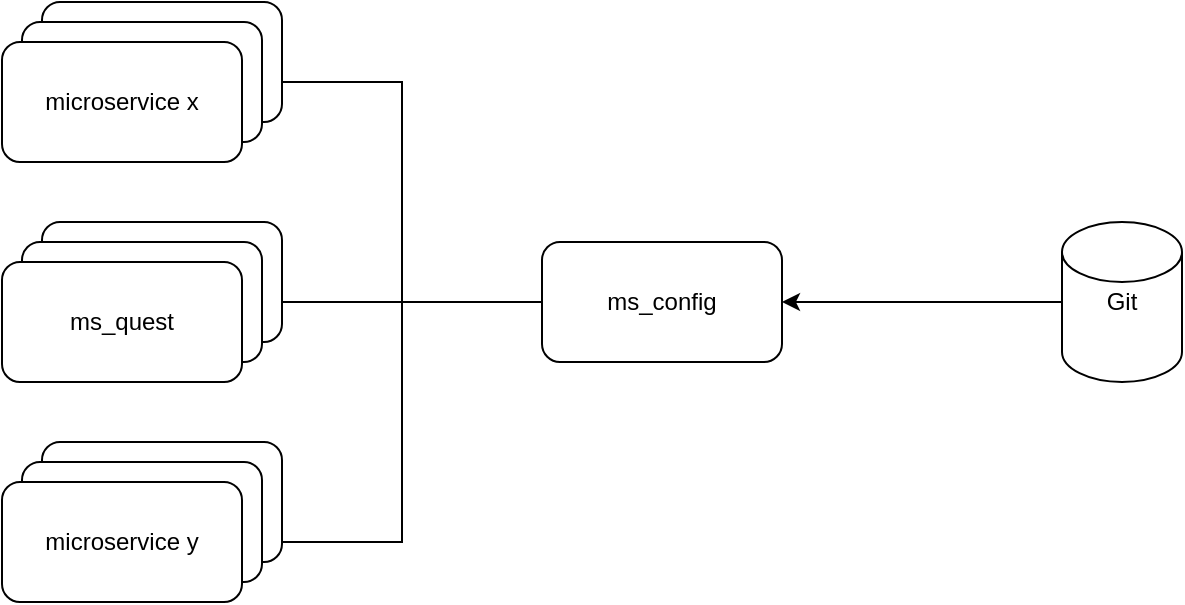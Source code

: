 <mxfile version="13.6.0" type="device"><diagram id="mZRDFsCKMPprF85v77FF" name="Page-1"><mxGraphModel dx="826" dy="1176" grid="1" gridSize="10" guides="1" tooltips="1" connect="1" arrows="1" fold="1" page="1" pageScale="1" pageWidth="850" pageHeight="1100" math="0" shadow="0"><root><mxCell id="0"/><mxCell id="1" parent="0"/><mxCell id="Lht78uHZhb_H7pAT8EwR-8" style="edgeStyle=orthogonalEdgeStyle;rounded=0;orthogonalLoop=1;jettySize=auto;html=1;exitX=0;exitY=0.5;exitDx=0;exitDy=0;entryX=1;entryY=0.5;entryDx=0;entryDy=0;" edge="1" parent="1" source="Lht78uHZhb_H7pAT8EwR-1" target="Lht78uHZhb_H7pAT8EwR-4"><mxGeometry relative="1" as="geometry"/></mxCell><mxCell id="Lht78uHZhb_H7pAT8EwR-19" style="edgeStyle=orthogonalEdgeStyle;rounded=0;orthogonalLoop=1;jettySize=auto;html=1;entryX=1;entryY=0.5;entryDx=0;entryDy=0;" edge="1" parent="1" source="Lht78uHZhb_H7pAT8EwR-1" target="Lht78uHZhb_H7pAT8EwR-14"><mxGeometry relative="1" as="geometry"><Array as="points"><mxPoint x="260" y="500"/><mxPoint x="260" y="390"/></Array></mxGeometry></mxCell><mxCell id="Lht78uHZhb_H7pAT8EwR-20" style="edgeStyle=orthogonalEdgeStyle;rounded=0;orthogonalLoop=1;jettySize=auto;html=1;entryX=1;entryY=0.5;entryDx=0;entryDy=0;" edge="1" parent="1" source="Lht78uHZhb_H7pAT8EwR-1" target="Lht78uHZhb_H7pAT8EwR-18"><mxGeometry relative="1" as="geometry"><Array as="points"><mxPoint x="260" y="500"/><mxPoint x="260" y="620"/></Array></mxGeometry></mxCell><mxCell id="Lht78uHZhb_H7pAT8EwR-1" value="ms_config" style="rounded=1;whiteSpace=wrap;html=1;" vertex="1" parent="1"><mxGeometry x="330" y="470" width="120" height="60" as="geometry"/></mxCell><mxCell id="Lht78uHZhb_H7pAT8EwR-2" value="" style="rounded=1;whiteSpace=wrap;html=1;" vertex="1" parent="1"><mxGeometry x="80" y="460" width="120" height="60" as="geometry"/></mxCell><mxCell id="Lht78uHZhb_H7pAT8EwR-4" value="" style="rounded=1;whiteSpace=wrap;html=1;" vertex="1" parent="1"><mxGeometry x="70" y="470" width="120" height="60" as="geometry"/></mxCell><mxCell id="Lht78uHZhb_H7pAT8EwR-5" value="ms_quest" style="rounded=1;whiteSpace=wrap;html=1;" vertex="1" parent="1"><mxGeometry x="60" y="480" width="120" height="60" as="geometry"/></mxCell><mxCell id="Lht78uHZhb_H7pAT8EwR-11" style="edgeStyle=orthogonalEdgeStyle;rounded=0;orthogonalLoop=1;jettySize=auto;html=1;entryX=1;entryY=0.5;entryDx=0;entryDy=0;" edge="1" parent="1" source="Lht78uHZhb_H7pAT8EwR-10" target="Lht78uHZhb_H7pAT8EwR-1"><mxGeometry relative="1" as="geometry"/></mxCell><mxCell id="Lht78uHZhb_H7pAT8EwR-10" value="Git" style="shape=cylinder2;whiteSpace=wrap;html=1;boundedLbl=1;backgroundOutline=1;size=15;" vertex="1" parent="1"><mxGeometry x="590" y="460" width="60" height="80" as="geometry"/></mxCell><mxCell id="Lht78uHZhb_H7pAT8EwR-13" value="" style="rounded=1;whiteSpace=wrap;html=1;" vertex="1" parent="1"><mxGeometry x="80" y="350" width="120" height="60" as="geometry"/></mxCell><mxCell id="Lht78uHZhb_H7pAT8EwR-14" value="" style="rounded=1;whiteSpace=wrap;html=1;" vertex="1" parent="1"><mxGeometry x="70" y="360" width="120" height="60" as="geometry"/></mxCell><mxCell id="Lht78uHZhb_H7pAT8EwR-15" value="microservice x" style="rounded=1;whiteSpace=wrap;html=1;" vertex="1" parent="1"><mxGeometry x="60" y="370" width="120" height="60" as="geometry"/></mxCell><mxCell id="Lht78uHZhb_H7pAT8EwR-16" value="" style="rounded=1;whiteSpace=wrap;html=1;" vertex="1" parent="1"><mxGeometry x="80" y="570" width="120" height="60" as="geometry"/></mxCell><mxCell id="Lht78uHZhb_H7pAT8EwR-17" value="" style="rounded=1;whiteSpace=wrap;html=1;" vertex="1" parent="1"><mxGeometry x="70" y="580" width="120" height="60" as="geometry"/></mxCell><mxCell id="Lht78uHZhb_H7pAT8EwR-18" value="microservice y" style="rounded=1;whiteSpace=wrap;html=1;" vertex="1" parent="1"><mxGeometry x="60" y="590" width="120" height="60" as="geometry"/></mxCell></root></mxGraphModel></diagram></mxfile>